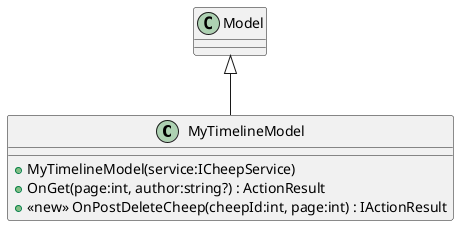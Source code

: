 @startuml
class MyTimelineModel {
    + MyTimelineModel(service:ICheepService)
    + OnGet(page:int, author:string?) : ActionResult
    + <<new>> OnPostDeleteCheep(cheepId:int, page:int) : IActionResult
}
Model <|-- MyTimelineModel
@enduml
